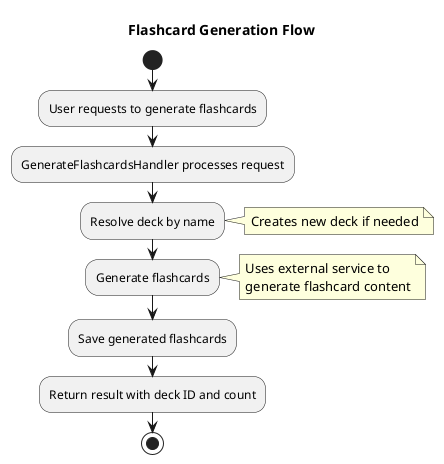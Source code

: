 @startuml Flashcard Generation Flow

title Flashcard Generation Flow

start

:User requests to generate flashcards;

:GenerateFlashcardsHandler processes request;

:Resolve deck by name;
note right
  Creates new deck if needed
end note

:Generate flashcards;
note right
  Uses external service to
  generate flashcard content
end note

:Save generated flashcards;

:Return result with deck ID and count;

stop

@enduml 